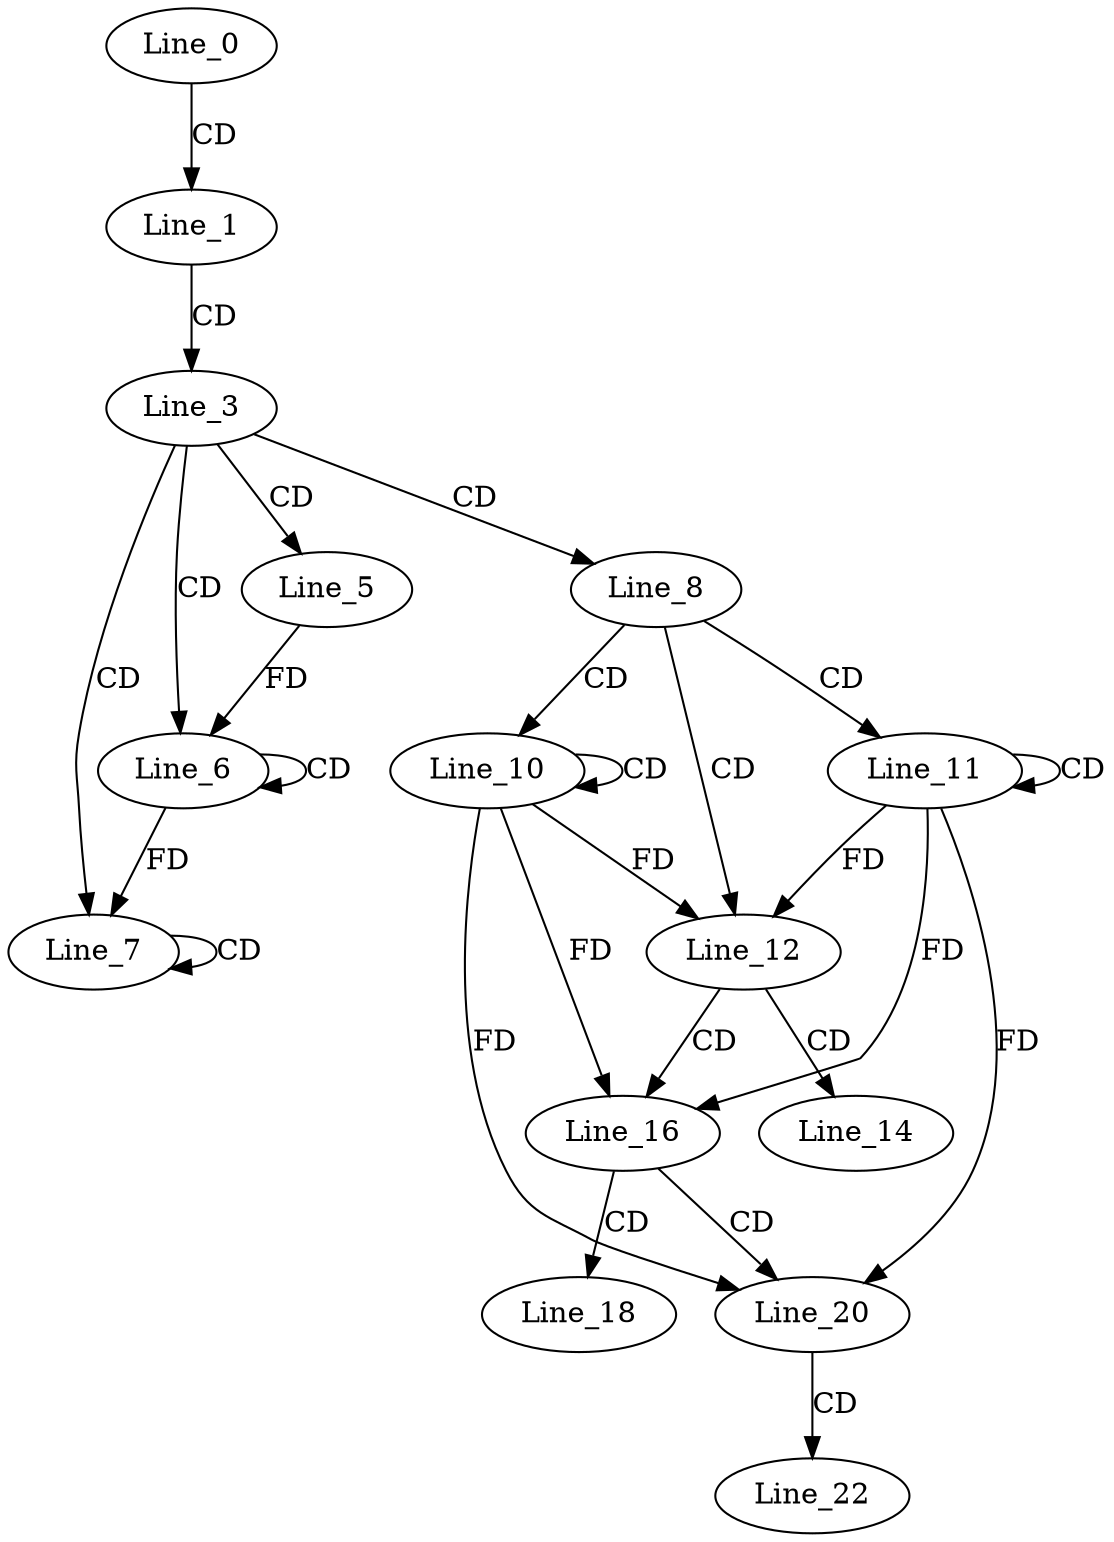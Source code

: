 digraph G {
  Line_0;
  Line_1;
  Line_3;
  Line_5;
  Line_6;
  Line_6;
  Line_7;
  Line_7;
  Line_8;
  Line_10;
  Line_10;
  Line_11;
  Line_11;
  Line_12;
  Line_14;
  Line_16;
  Line_18;
  Line_20;
  Line_22;
  Line_0 -> Line_1 [ label="CD" ];
  Line_1 -> Line_3 [ label="CD" ];
  Line_3 -> Line_5 [ label="CD" ];
  Line_3 -> Line_6 [ label="CD" ];
  Line_6 -> Line_6 [ label="CD" ];
  Line_5 -> Line_6 [ label="FD" ];
  Line_3 -> Line_7 [ label="CD" ];
  Line_7 -> Line_7 [ label="CD" ];
  Line_6 -> Line_7 [ label="FD" ];
  Line_3 -> Line_8 [ label="CD" ];
  Line_8 -> Line_10 [ label="CD" ];
  Line_10 -> Line_10 [ label="CD" ];
  Line_8 -> Line_11 [ label="CD" ];
  Line_11 -> Line_11 [ label="CD" ];
  Line_8 -> Line_12 [ label="CD" ];
  Line_10 -> Line_12 [ label="FD" ];
  Line_11 -> Line_12 [ label="FD" ];
  Line_12 -> Line_14 [ label="CD" ];
  Line_12 -> Line_16 [ label="CD" ];
  Line_10 -> Line_16 [ label="FD" ];
  Line_11 -> Line_16 [ label="FD" ];
  Line_16 -> Line_18 [ label="CD" ];
  Line_16 -> Line_20 [ label="CD" ];
  Line_10 -> Line_20 [ label="FD" ];
  Line_11 -> Line_20 [ label="FD" ];
  Line_20 -> Line_22 [ label="CD" ];
}
